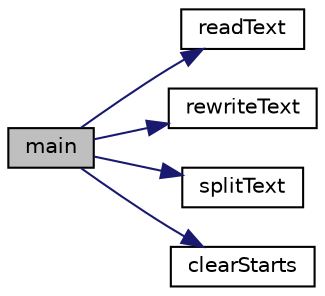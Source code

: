 digraph "main"
{
 // LATEX_PDF_SIZE
  edge [fontname="Helvetica",fontsize="10",labelfontname="Helvetica",labelfontsize="10"];
  node [fontname="Helvetica",fontsize="10",shape=record];
  rankdir="LR";
  Node3 [label="main",height=0.2,width=0.4,color="black", fillcolor="grey75", style="filled", fontcolor="black",tooltip=" "];
  Node3 -> Node4 [color="midnightblue",fontsize="10",style="solid",fontname="Helvetica"];
  Node4 [label="readText",height=0.2,width=0.4,color="black", fillcolor="white", style="filled",URL="$main_8cpp.html#a6208e631ab583d306613a567c343b6b0",tooltip=" "];
  Node3 -> Node5 [color="midnightblue",fontsize="10",style="solid",fontname="Helvetica"];
  Node5 [label="rewriteText",height=0.2,width=0.4,color="black", fillcolor="white", style="filled",URL="$main_8cpp.html#ae4aea33b3b5b0bab5582a79081cf4a65",tooltip=" "];
  Node3 -> Node6 [color="midnightblue",fontsize="10",style="solid",fontname="Helvetica"];
  Node6 [label="splitText",height=0.2,width=0.4,color="black", fillcolor="white", style="filled",URL="$main_8cpp.html#a8f2b272aaeffc27383a4d1f5c890923b",tooltip=" "];
  Node3 -> Node7 [color="midnightblue",fontsize="10",style="solid",fontname="Helvetica"];
  Node7 [label="clearStarts",height=0.2,width=0.4,color="black", fillcolor="white", style="filled",URL="$main_8cpp.html#a44d9a97b1c2f0fe555423956e717787a",tooltip=" "];
}
